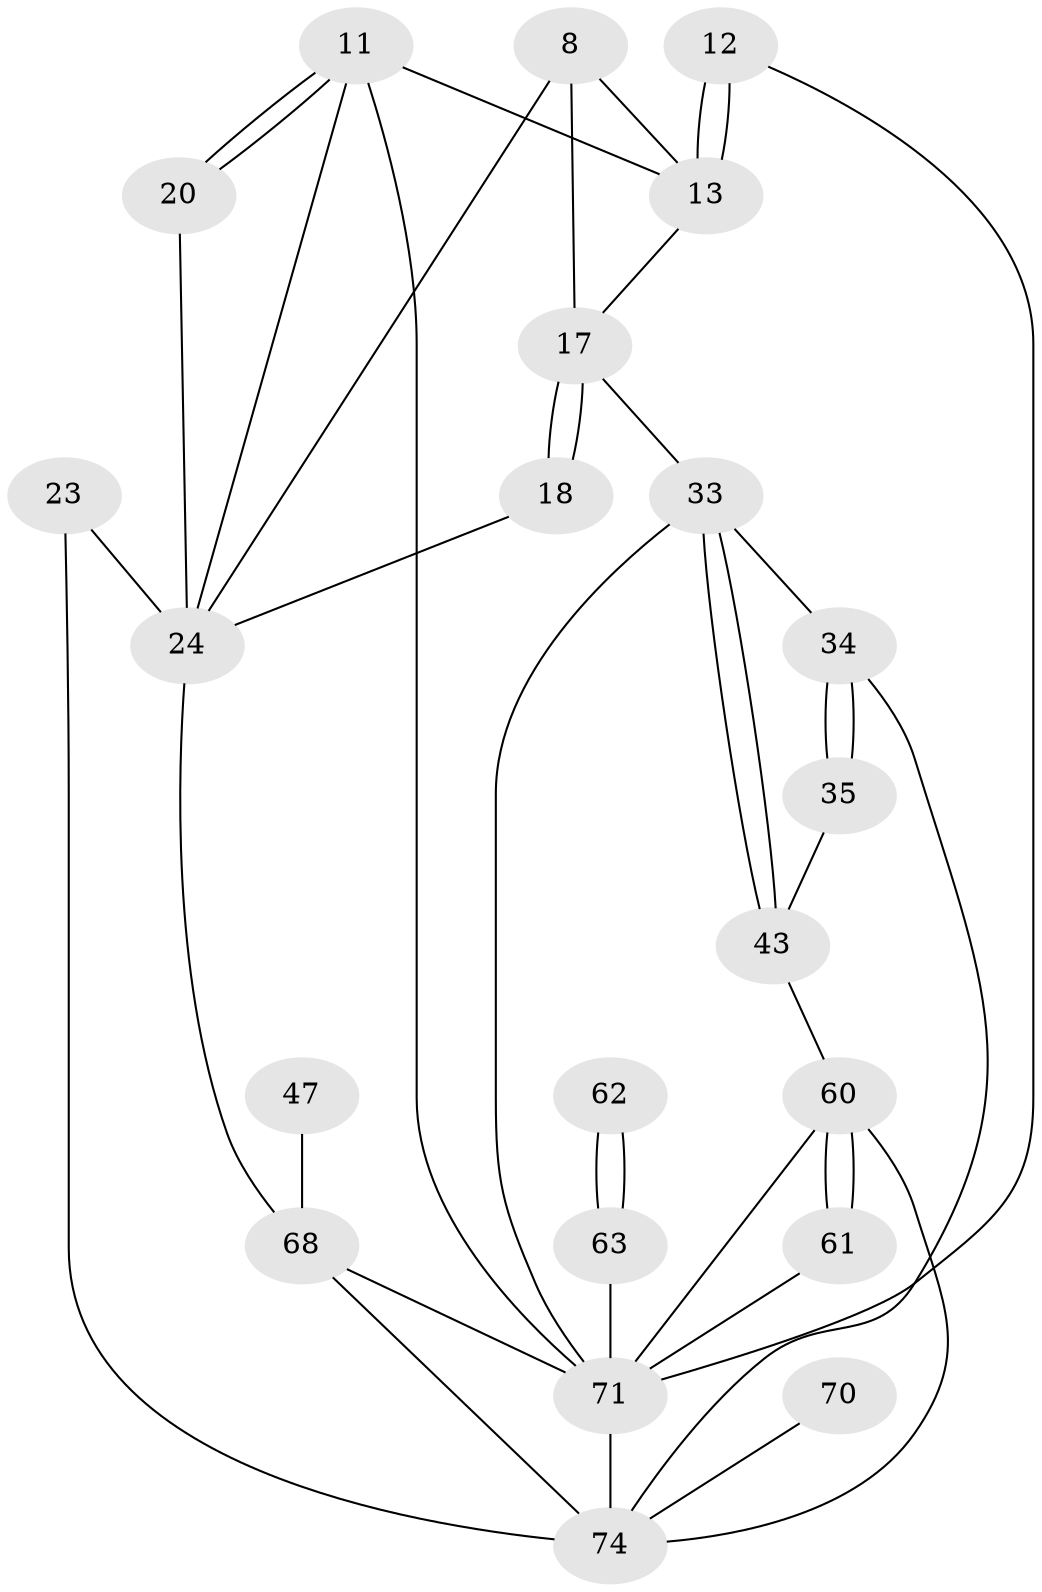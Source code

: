 // original degree distribution, {3: 0.02702702702702703, 4: 0.2702702702702703, 5: 0.4594594594594595, 6: 0.24324324324324326}
// Generated by graph-tools (version 1.1) at 2025/04/03/04/25 22:04:26]
// undirected, 22 vertices, 42 edges
graph export_dot {
graph [start="1"]
  node [color=gray90,style=filled];
  8 [pos="+0.20065613941037064+0.10639496049798206",super="+2"];
  11 [pos="+0.08424763771449845+0.12050865433338483",super="+7+6"];
  12 [pos="+0.8052820821489254+0.16558683544762076"];
  13 [pos="+0.6873736445944199+0.1715411136307706",super="+3+4"];
  17 [pos="+0.5787067541130483+0.295918318518246",super="+16+15"];
  18 [pos="+0.34994071419725264+0.2267513159392944"];
  20 [pos="+0+0.09078788675607209"];
  23 [pos="+0.23643601098884567+0.35941129335846667"];
  24 [pos="+0.13841973888142542+0.3577099690307414",super="+21+19+22"];
  33 [pos="+0.6968292098068577+0.5105687490540541",super="+32+28"];
  34 [pos="+0.6679470858422585+0.49650546818608915",super="+30"];
  35 [pos="+0.5185621747983935+0.5671399076775105"];
  43 [pos="+0.6196411768191535+0.6146537401180481"];
  47 [pos="+0.06788680187681467+0.777175508706163"];
  60 [pos="+0.7348998410177539+0.652518936217948",super="+54"];
  61 [pos="+0.7556406517510775+0.9461731659751083"];
  62 [pos="+0.9013024920245575+0.8437097606151258"];
  63 [pos="+0.8815809735748273+0.8940941851230121",super="+50+57"];
  68 [pos="+0.16963382560754386+0.7754343549411787",super="+67+48"];
  70 [pos="+0.40906189487895117+0.9395452961265103"];
  71 [pos="+0.7426249088777888+1",super="+65+53+59"];
  74 [pos="+0.047518012950090664+1",super="+72+73+69"];
  8 -- 13;
  8 -- 24;
  8 -- 17 [weight=2];
  11 -- 20 [weight=2];
  11 -- 20;
  11 -- 13;
  11 -- 24;
  11 -- 71 [weight=3];
  12 -- 13 [weight=2];
  12 -- 13;
  12 -- 71;
  13 -- 17;
  17 -- 18 [weight=2];
  17 -- 18;
  17 -- 33;
  18 -- 24;
  20 -- 24;
  23 -- 24 [weight=2];
  23 -- 74;
  24 -- 68 [weight=2];
  33 -- 34 [weight=2];
  33 -- 43;
  33 -- 43;
  33 -- 71 [weight=2];
  34 -- 35 [weight=2];
  34 -- 35;
  34 -- 74;
  35 -- 43;
  43 -- 60;
  47 -- 68 [weight=3];
  60 -- 61 [weight=2];
  60 -- 61;
  60 -- 71 [weight=2];
  60 -- 74;
  61 -- 71;
  62 -- 63 [weight=3];
  62 -- 63;
  63 -- 71 [weight=4];
  68 -- 71;
  68 -- 74 [weight=3];
  70 -- 74 [weight=3];
  71 -- 74 [weight=2];
}
